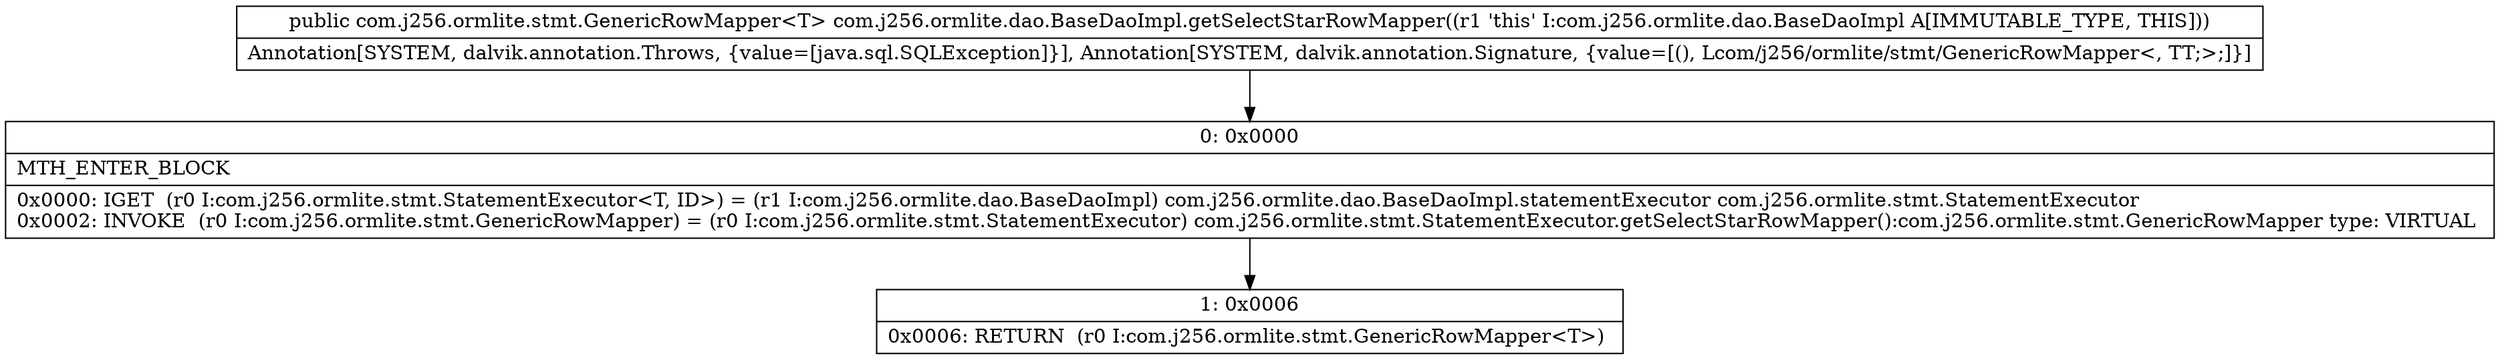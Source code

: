 digraph "CFG forcom.j256.ormlite.dao.BaseDaoImpl.getSelectStarRowMapper()Lcom\/j256\/ormlite\/stmt\/GenericRowMapper;" {
Node_0 [shape=record,label="{0\:\ 0x0000|MTH_ENTER_BLOCK\l|0x0000: IGET  (r0 I:com.j256.ormlite.stmt.StatementExecutor\<T, ID\>) = (r1 I:com.j256.ormlite.dao.BaseDaoImpl) com.j256.ormlite.dao.BaseDaoImpl.statementExecutor com.j256.ormlite.stmt.StatementExecutor \l0x0002: INVOKE  (r0 I:com.j256.ormlite.stmt.GenericRowMapper) = (r0 I:com.j256.ormlite.stmt.StatementExecutor) com.j256.ormlite.stmt.StatementExecutor.getSelectStarRowMapper():com.j256.ormlite.stmt.GenericRowMapper type: VIRTUAL \l}"];
Node_1 [shape=record,label="{1\:\ 0x0006|0x0006: RETURN  (r0 I:com.j256.ormlite.stmt.GenericRowMapper\<T\>) \l}"];
MethodNode[shape=record,label="{public com.j256.ormlite.stmt.GenericRowMapper\<T\> com.j256.ormlite.dao.BaseDaoImpl.getSelectStarRowMapper((r1 'this' I:com.j256.ormlite.dao.BaseDaoImpl A[IMMUTABLE_TYPE, THIS]))  | Annotation[SYSTEM, dalvik.annotation.Throws, \{value=[java.sql.SQLException]\}], Annotation[SYSTEM, dalvik.annotation.Signature, \{value=[(), Lcom\/j256\/ormlite\/stmt\/GenericRowMapper\<, TT;\>;]\}]\l}"];
MethodNode -> Node_0;
Node_0 -> Node_1;
}

